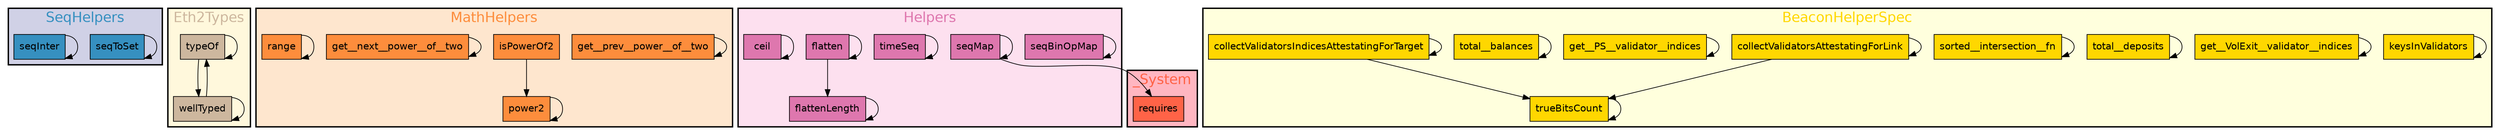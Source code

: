 digraph G {
fontname=helvetica;
subgraph cluster_SeqHelpers {
style=filled;
fontsize="20.0";
fillcolor="#d0d1e6";
fontcolor="#3690c0";
penwidth=2;
label=SeqHelpers;
seqToSet [shape=rectangle, style=filled, fontname=helvetica, fillcolor="#3690c0"];
seqInter [shape=rectangle, style=filled, fontname=helvetica, fillcolor="#3690c0"];
}

subgraph cluster_Eth2Types {
style=filled;
fontsize="20.0";
fillcolor=cornsilk;
fontcolor=bisque3;
penwidth=2;
label=Eth2Types;
typeOf [shape=rectangle, style=filled, fontname=helvetica, fillcolor=bisque3];
wellTyped [shape=rectangle, style=filled, fontname=helvetica, fillcolor=bisque3];
}

subgraph cluster_MathHelpers {
style=filled;
fontsize="20.0";
fillcolor="#fee6ce";
fontcolor="#fd8d3c";
penwidth=2;
label=MathHelpers;
get__prev__power__of__two [shape=rectangle, style=filled, fontname=helvetica, fillcolor="#fd8d3c"];
isPowerOf2 [shape=rectangle, style=filled, fontname=helvetica, fillcolor="#fd8d3c"];
power2 [shape=rectangle, style=filled, fontname=helvetica, fillcolor="#fd8d3c"];
get__next__power__of__two [shape=rectangle, style=filled, fontname=helvetica, fillcolor="#fd8d3c"];
range [shape=rectangle, style=filled, fontname=helvetica, fillcolor="#fd8d3c"];
}

subgraph cluster_Helpers {
style=filled;
fontsize="20.0";
fillcolor="#fde0ef";
fontcolor="#de77ae";
penwidth=2;
label=Helpers;
seqBinOpMap [shape=rectangle, style=filled, fontname=helvetica, fillcolor="#de77ae"];
seqMap [shape=rectangle, style=filled, fontname=helvetica, fillcolor="#de77ae"];
timeSeq [shape=rectangle, style=filled, fontname=helvetica, fillcolor="#de77ae"];
flatten [shape=rectangle, style=filled, fontname=helvetica, fillcolor="#de77ae"];
ceil [shape=rectangle, style=filled, fontname=helvetica, fillcolor="#de77ae"];
flattenLength [shape=rectangle, style=filled, fontname=helvetica, fillcolor="#de77ae"];
}

subgraph cluster__System {
style=filled;
fontsize="20.0";
fillcolor=lightpink;
fontcolor=tomato;
penwidth=2;
label=_System;
requires [shape=rectangle, style=filled, fontname=helvetica, fillcolor=tomato];
}

subgraph cluster_BeaconHelperSpec {
style=filled;
fontsize="20.0";
fillcolor="#ffffdd";
fontcolor=gold;
penwidth=2;
label=BeaconHelperSpec;
keysInValidators [shape=rectangle, style=filled, fontname=helvetica, fillcolor=gold];
get__VolExit__validator__indices [shape=rectangle, style=filled, fontname=helvetica, fillcolor=gold];
total__deposits [shape=rectangle, style=filled, fontname=helvetica, fillcolor=gold];
trueBitsCount [shape=rectangle, style=filled, fontname=helvetica, fillcolor=gold];
sorted__intersection__fn [shape=rectangle, style=filled, fontname=helvetica, fillcolor=gold];
collectValidatorsAttestatingForLink [shape=rectangle, style=filled, fontname=helvetica, fillcolor=gold];
get__PS__validator__indices [shape=rectangle, style=filled, fontname=helvetica, fillcolor=gold];
total__balances [shape=rectangle, style=filled, fontname=helvetica, fillcolor=gold];
collectValidatorsIndicesAttestatingForTarget [shape=rectangle, style=filled, fontname=helvetica, fillcolor=gold];
}

seqBinOpMap -> seqBinOpMap;
seqMap -> requires;
seqMap -> seqMap;
timeSeq -> timeSeq;
typeOf -> typeOf;
typeOf -> wellTyped;
get__prev__power__of__two -> get__prev__power__of__two;
keysInValidators -> keysInValidators;
get__VolExit__validator__indices -> get__VolExit__validator__indices;
flatten -> flatten;
flatten -> flattenLength;
total__deposits -> total__deposits;
isPowerOf2 -> power2;
power2 -> power2;
trueBitsCount -> trueBitsCount;
ceil -> ceil;
sorted__intersection__fn -> sorted__intersection__fn;
collectValidatorsAttestatingForLink -> collectValidatorsAttestatingForLink;
collectValidatorsAttestatingForLink -> trueBitsCount;
flattenLength -> flattenLength;
seqToSet -> seqToSet;
get__next__power__of__two -> get__next__power__of__two;
range -> range;
get__PS__validator__indices -> get__PS__validator__indices;
total__balances -> total__balances;
collectValidatorsIndicesAttestatingForTarget -> collectValidatorsIndicesAttestatingForTarget;
collectValidatorsIndicesAttestatingForTarget -> trueBitsCount;
wellTyped -> typeOf;
wellTyped -> wellTyped;
seqInter -> seqInter;
}

